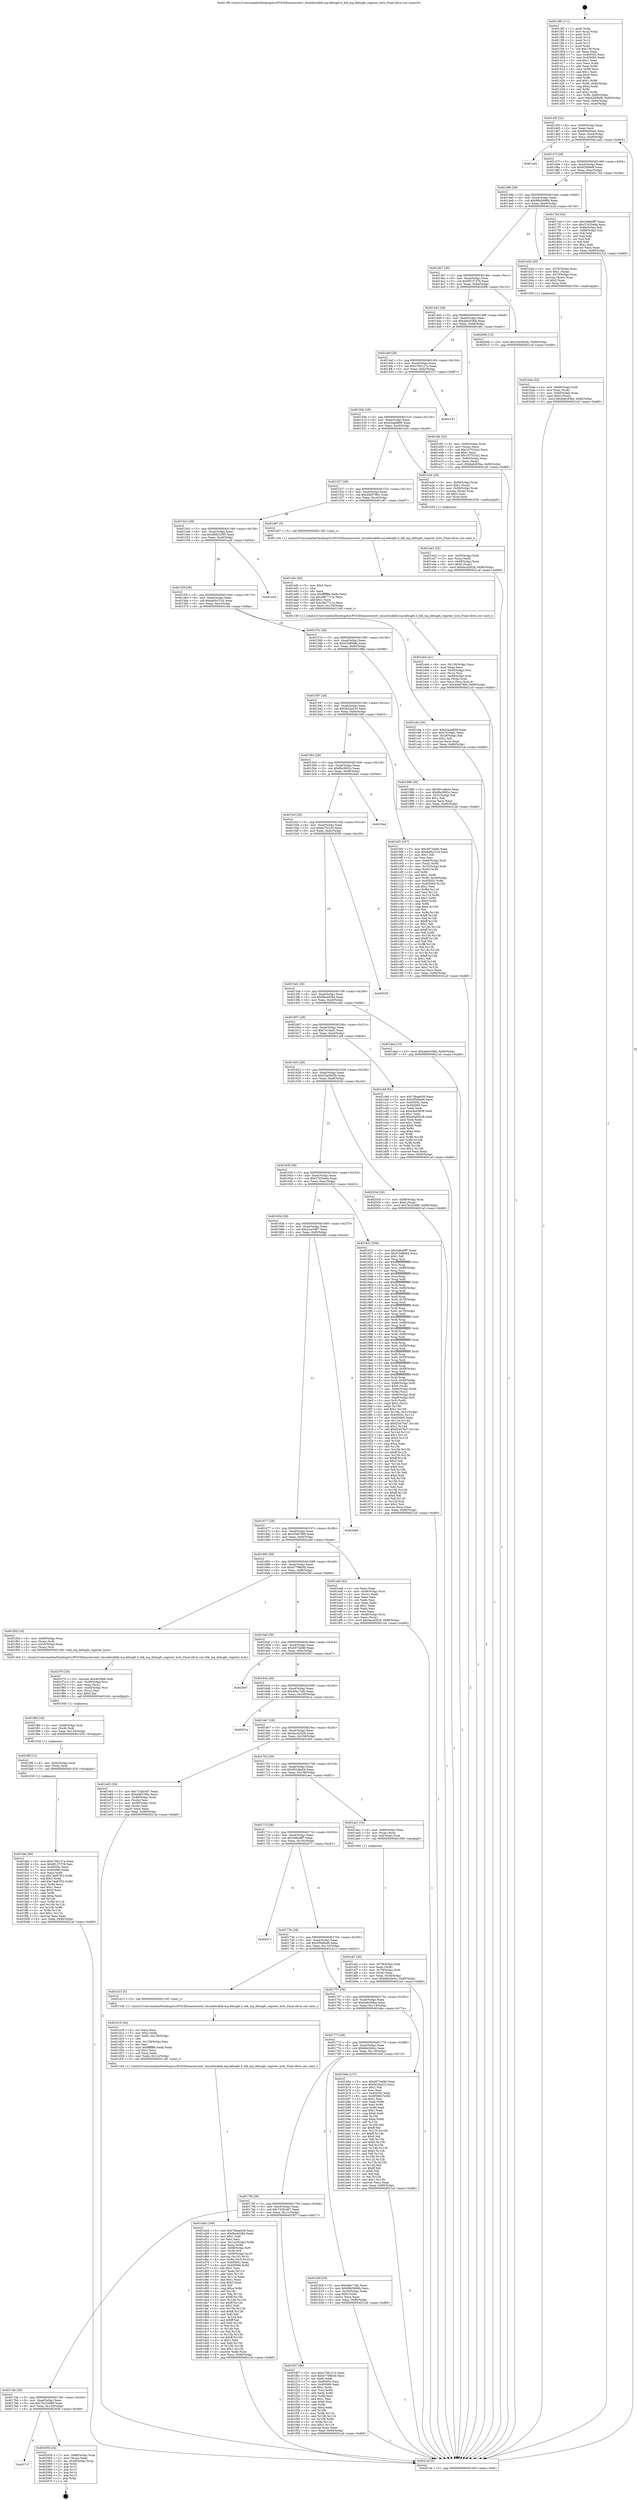 digraph "0x4013f0" {
  label = "0x4013f0 (/mnt/c/Users/mathe/Desktop/tcc/POCII/binaries/extr_linuxblockblk-mq-debugfs.h_blk_mq_debugfs_register_hctx_Final-ollvm.out::main(0))"
  labelloc = "t"
  node[shape=record]

  Entry [label="",width=0.3,height=0.3,shape=circle,fillcolor=black,style=filled]
  "0x40145f" [label="{
     0x40145f [32]\l
     | [instrs]\l
     &nbsp;&nbsp;0x40145f \<+6\>: mov -0x90(%rbp),%eax\l
     &nbsp;&nbsp;0x401465 \<+2\>: mov %eax,%ecx\l
     &nbsp;&nbsp;0x401467 \<+6\>: sub $0x806d5444,%ecx\l
     &nbsp;&nbsp;0x40146d \<+6\>: mov %eax,-0xa4(%rbp)\l
     &nbsp;&nbsp;0x401473 \<+6\>: mov %ecx,-0xa8(%rbp)\l
     &nbsp;&nbsp;0x401479 \<+6\>: je 0000000000401ad2 \<main+0x6e2\>\l
  }"]
  "0x401ad2" [label="{
     0x401ad2\l
  }", style=dashed]
  "0x40147f" [label="{
     0x40147f [28]\l
     | [instrs]\l
     &nbsp;&nbsp;0x40147f \<+5\>: jmp 0000000000401484 \<main+0x94\>\l
     &nbsp;&nbsp;0x401484 \<+6\>: mov -0xa4(%rbp),%eax\l
     &nbsp;&nbsp;0x40148a \<+5\>: sub $0x9200fef9,%eax\l
     &nbsp;&nbsp;0x40148f \<+6\>: mov %eax,-0xac(%rbp)\l
     &nbsp;&nbsp;0x401495 \<+6\>: je 00000000004017ed \<main+0x3fd\>\l
  }"]
  Exit [label="",width=0.3,height=0.3,shape=circle,fillcolor=black,style=filled,peripheries=2]
  "0x4017ed" [label="{
     0x4017ed [53]\l
     | [instrs]\l
     &nbsp;&nbsp;0x4017ed \<+5\>: mov $0x5d6e0ff7,%eax\l
     &nbsp;&nbsp;0x4017f2 \<+5\>: mov $0x37d35e8a,%ecx\l
     &nbsp;&nbsp;0x4017f7 \<+6\>: mov -0x8a(%rbp),%dl\l
     &nbsp;&nbsp;0x4017fd \<+7\>: mov -0x89(%rbp),%sil\l
     &nbsp;&nbsp;0x401804 \<+3\>: mov %dl,%dil\l
     &nbsp;&nbsp;0x401807 \<+3\>: and %sil,%dil\l
     &nbsp;&nbsp;0x40180a \<+3\>: xor %sil,%dl\l
     &nbsp;&nbsp;0x40180d \<+3\>: or %dl,%dil\l
     &nbsp;&nbsp;0x401810 \<+4\>: test $0x1,%dil\l
     &nbsp;&nbsp;0x401814 \<+3\>: cmovne %ecx,%eax\l
     &nbsp;&nbsp;0x401817 \<+6\>: mov %eax,-0x90(%rbp)\l
     &nbsp;&nbsp;0x40181d \<+5\>: jmp 00000000004021af \<main+0xdbf\>\l
  }"]
  "0x40149b" [label="{
     0x40149b [28]\l
     | [instrs]\l
     &nbsp;&nbsp;0x40149b \<+5\>: jmp 00000000004014a0 \<main+0xb0\>\l
     &nbsp;&nbsp;0x4014a0 \<+6\>: mov -0xa4(%rbp),%eax\l
     &nbsp;&nbsp;0x4014a6 \<+5\>: sub $0x98b5696b,%eax\l
     &nbsp;&nbsp;0x4014ab \<+6\>: mov %eax,-0xb0(%rbp)\l
     &nbsp;&nbsp;0x4014b1 \<+6\>: je 0000000000401b2d \<main+0x73d\>\l
  }"]
  "0x4021af" [label="{
     0x4021af [5]\l
     | [instrs]\l
     &nbsp;&nbsp;0x4021af \<+5\>: jmp 000000000040145f \<main+0x6f\>\l
  }"]
  "0x4013f0" [label="{
     0x4013f0 [111]\l
     | [instrs]\l
     &nbsp;&nbsp;0x4013f0 \<+1\>: push %rbp\l
     &nbsp;&nbsp;0x4013f1 \<+3\>: mov %rsp,%rbp\l
     &nbsp;&nbsp;0x4013f4 \<+2\>: push %r15\l
     &nbsp;&nbsp;0x4013f6 \<+2\>: push %r14\l
     &nbsp;&nbsp;0x4013f8 \<+2\>: push %r13\l
     &nbsp;&nbsp;0x4013fa \<+2\>: push %r12\l
     &nbsp;&nbsp;0x4013fc \<+1\>: push %rbx\l
     &nbsp;&nbsp;0x4013fd \<+7\>: sub $0x138,%rsp\l
     &nbsp;&nbsp;0x401404 \<+2\>: xor %eax,%eax\l
     &nbsp;&nbsp;0x401406 \<+7\>: mov 0x40505c,%ecx\l
     &nbsp;&nbsp;0x40140d \<+7\>: mov 0x405060,%edx\l
     &nbsp;&nbsp;0x401414 \<+3\>: sub $0x1,%eax\l
     &nbsp;&nbsp;0x401417 \<+3\>: mov %ecx,%r8d\l
     &nbsp;&nbsp;0x40141a \<+3\>: add %eax,%r8d\l
     &nbsp;&nbsp;0x40141d \<+4\>: imul %r8d,%ecx\l
     &nbsp;&nbsp;0x401421 \<+3\>: and $0x1,%ecx\l
     &nbsp;&nbsp;0x401424 \<+3\>: cmp $0x0,%ecx\l
     &nbsp;&nbsp;0x401427 \<+4\>: sete %r9b\l
     &nbsp;&nbsp;0x40142b \<+4\>: and $0x1,%r9b\l
     &nbsp;&nbsp;0x40142f \<+7\>: mov %r9b,-0x8a(%rbp)\l
     &nbsp;&nbsp;0x401436 \<+3\>: cmp $0xa,%edx\l
     &nbsp;&nbsp;0x401439 \<+4\>: setl %r9b\l
     &nbsp;&nbsp;0x40143d \<+4\>: and $0x1,%r9b\l
     &nbsp;&nbsp;0x401441 \<+7\>: mov %r9b,-0x89(%rbp)\l
     &nbsp;&nbsp;0x401448 \<+10\>: movl $0x9200fef9,-0x90(%rbp)\l
     &nbsp;&nbsp;0x401452 \<+6\>: mov %edi,-0x94(%rbp)\l
     &nbsp;&nbsp;0x401458 \<+7\>: mov %rsi,-0xa0(%rbp)\l
  }"]
  "0x4017c7" [label="{
     0x4017c7\l
  }", style=dashed]
  "0x401b2d" [label="{
     0x401b2d [29]\l
     | [instrs]\l
     &nbsp;&nbsp;0x401b2d \<+4\>: mov -0x70(%rbp),%rax\l
     &nbsp;&nbsp;0x401b31 \<+6\>: movl $0x1,(%rax)\l
     &nbsp;&nbsp;0x401b37 \<+4\>: mov -0x70(%rbp),%rax\l
     &nbsp;&nbsp;0x401b3b \<+3\>: movslq (%rax),%rax\l
     &nbsp;&nbsp;0x401b3e \<+4\>: shl $0x2,%rax\l
     &nbsp;&nbsp;0x401b42 \<+3\>: mov %rax,%rdi\l
     &nbsp;&nbsp;0x401b45 \<+5\>: call 0000000000401050 \<malloc@plt\>\l
     | [calls]\l
     &nbsp;&nbsp;0x401050 \{1\} (unknown)\l
  }"]
  "0x4014b7" [label="{
     0x4014b7 [28]\l
     | [instrs]\l
     &nbsp;&nbsp;0x4014b7 \<+5\>: jmp 00000000004014bc \<main+0xcc\>\l
     &nbsp;&nbsp;0x4014bc \<+6\>: mov -0xa4(%rbp),%eax\l
     &nbsp;&nbsp;0x4014c2 \<+5\>: sub $0x9f137378,%eax\l
     &nbsp;&nbsp;0x4014c7 \<+6\>: mov %eax,-0xb4(%rbp)\l
     &nbsp;&nbsp;0x4014cd \<+6\>: je 000000000040200b \<main+0xc1b\>\l
  }"]
  "0x402059" [label="{
     0x402059 [24]\l
     | [instrs]\l
     &nbsp;&nbsp;0x402059 \<+7\>: mov -0x88(%rbp),%rax\l
     &nbsp;&nbsp;0x402060 \<+2\>: mov (%rax),%eax\l
     &nbsp;&nbsp;0x402062 \<+4\>: lea -0x28(%rbp),%rsp\l
     &nbsp;&nbsp;0x402066 \<+1\>: pop %rbx\l
     &nbsp;&nbsp;0x402067 \<+2\>: pop %r12\l
     &nbsp;&nbsp;0x402069 \<+2\>: pop %r13\l
     &nbsp;&nbsp;0x40206b \<+2\>: pop %r14\l
     &nbsp;&nbsp;0x40206d \<+2\>: pop %r15\l
     &nbsp;&nbsp;0x40206f \<+1\>: pop %rbp\l
     &nbsp;&nbsp;0x402070 \<+1\>: ret\l
  }"]
  "0x40200b" [label="{
     0x40200b [15]\l
     | [instrs]\l
     &nbsp;&nbsp;0x40200b \<+10\>: movl $0x25a3003b,-0x90(%rbp)\l
     &nbsp;&nbsp;0x402015 \<+5\>: jmp 00000000004021af \<main+0xdbf\>\l
  }"]
  "0x4014d3" [label="{
     0x4014d3 [28]\l
     | [instrs]\l
     &nbsp;&nbsp;0x4014d3 \<+5\>: jmp 00000000004014d8 \<main+0xe8\>\l
     &nbsp;&nbsp;0x4014d8 \<+6\>: mov -0xa4(%rbp),%eax\l
     &nbsp;&nbsp;0x4014de \<+5\>: sub $0xab0c03b6,%eax\l
     &nbsp;&nbsp;0x4014e3 \<+6\>: mov %eax,-0xb8(%rbp)\l
     &nbsp;&nbsp;0x4014e9 \<+6\>: je 0000000000401dfc \<main+0xa0c\>\l
  }"]
  "0x401fab" [label="{
     0x401fab [96]\l
     | [instrs]\l
     &nbsp;&nbsp;0x401fab \<+5\>: mov $0xc70b127a,%eax\l
     &nbsp;&nbsp;0x401fb0 \<+5\>: mov $0x9f137378,%esi\l
     &nbsp;&nbsp;0x401fb5 \<+7\>: mov 0x40505c,%ecx\l
     &nbsp;&nbsp;0x401fbc \<+7\>: mov 0x405060,%edx\l
     &nbsp;&nbsp;0x401fc3 \<+3\>: mov %ecx,%r8d\l
     &nbsp;&nbsp;0x401fc6 \<+7\>: sub $0x74e87f22,%r8d\l
     &nbsp;&nbsp;0x401fcd \<+4\>: sub $0x1,%r8d\l
     &nbsp;&nbsp;0x401fd1 \<+7\>: add $0x74e87f22,%r8d\l
     &nbsp;&nbsp;0x401fd8 \<+4\>: imul %r8d,%ecx\l
     &nbsp;&nbsp;0x401fdc \<+3\>: and $0x1,%ecx\l
     &nbsp;&nbsp;0x401fdf \<+3\>: cmp $0x0,%ecx\l
     &nbsp;&nbsp;0x401fe2 \<+4\>: sete %r9b\l
     &nbsp;&nbsp;0x401fe6 \<+3\>: cmp $0xa,%edx\l
     &nbsp;&nbsp;0x401fe9 \<+4\>: setl %r10b\l
     &nbsp;&nbsp;0x401fed \<+3\>: mov %r9b,%r11b\l
     &nbsp;&nbsp;0x401ff0 \<+3\>: and %r10b,%r11b\l
     &nbsp;&nbsp;0x401ff3 \<+3\>: xor %r10b,%r9b\l
     &nbsp;&nbsp;0x401ff6 \<+3\>: or %r9b,%r11b\l
     &nbsp;&nbsp;0x401ff9 \<+4\>: test $0x1,%r11b\l
     &nbsp;&nbsp;0x401ffd \<+3\>: cmovne %esi,%eax\l
     &nbsp;&nbsp;0x402000 \<+6\>: mov %eax,-0x90(%rbp)\l
     &nbsp;&nbsp;0x402006 \<+5\>: jmp 00000000004021af \<main+0xdbf\>\l
  }"]
  "0x401dfc" [label="{
     0x401dfc [42]\l
     | [instrs]\l
     &nbsp;&nbsp;0x401dfc \<+4\>: mov -0x60(%rbp),%rax\l
     &nbsp;&nbsp;0x401e00 \<+2\>: mov (%rax),%ecx\l
     &nbsp;&nbsp;0x401e02 \<+6\>: sub $0x107533a2,%ecx\l
     &nbsp;&nbsp;0x401e08 \<+3\>: add $0x1,%ecx\l
     &nbsp;&nbsp;0x401e0b \<+6\>: add $0x107533a2,%ecx\l
     &nbsp;&nbsp;0x401e11 \<+4\>: mov -0x60(%rbp),%rax\l
     &nbsp;&nbsp;0x401e15 \<+2\>: mov %ecx,(%rax)\l
     &nbsp;&nbsp;0x401e17 \<+10\>: movl $0x6a6c93ba,-0x90(%rbp)\l
     &nbsp;&nbsp;0x401e21 \<+5\>: jmp 00000000004021af \<main+0xdbf\>\l
  }"]
  "0x4014ef" [label="{
     0x4014ef [28]\l
     | [instrs]\l
     &nbsp;&nbsp;0x4014ef \<+5\>: jmp 00000000004014f4 \<main+0x104\>\l
     &nbsp;&nbsp;0x4014f4 \<+6\>: mov -0xa4(%rbp),%eax\l
     &nbsp;&nbsp;0x4014fa \<+5\>: sub $0xc70b127a,%eax\l
     &nbsp;&nbsp;0x4014ff \<+6\>: mov %eax,-0xbc(%rbp)\l
     &nbsp;&nbsp;0x401505 \<+6\>: je 0000000000402157 \<main+0xd67\>\l
  }"]
  "0x401f9f" [label="{
     0x401f9f [12]\l
     | [instrs]\l
     &nbsp;&nbsp;0x401f9f \<+4\>: mov -0x50(%rbp),%rdi\l
     &nbsp;&nbsp;0x401fa3 \<+3\>: mov (%rdi),%rdi\l
     &nbsp;&nbsp;0x401fa6 \<+5\>: call 0000000000401030 \<free@plt\>\l
     | [calls]\l
     &nbsp;&nbsp;0x401030 \{1\} (unknown)\l
  }"]
  "0x402157" [label="{
     0x402157\l
  }", style=dashed]
  "0x40150b" [label="{
     0x40150b [28]\l
     | [instrs]\l
     &nbsp;&nbsp;0x40150b \<+5\>: jmp 0000000000401510 \<main+0x120\>\l
     &nbsp;&nbsp;0x401510 \<+6\>: mov -0xa4(%rbp),%eax\l
     &nbsp;&nbsp;0x401516 \<+5\>: sub $0xd2aad899,%eax\l
     &nbsp;&nbsp;0x40151b \<+6\>: mov %eax,-0xc0(%rbp)\l
     &nbsp;&nbsp;0x401521 \<+6\>: je 0000000000401e26 \<main+0xa36\>\l
  }"]
  "0x401f8d" [label="{
     0x401f8d [18]\l
     | [instrs]\l
     &nbsp;&nbsp;0x401f8d \<+4\>: mov -0x68(%rbp),%rdi\l
     &nbsp;&nbsp;0x401f91 \<+3\>: mov (%rdi),%rdi\l
     &nbsp;&nbsp;0x401f94 \<+6\>: mov %eax,-0x134(%rbp)\l
     &nbsp;&nbsp;0x401f9a \<+5\>: call 0000000000401030 \<free@plt\>\l
     | [calls]\l
     &nbsp;&nbsp;0x401030 \{1\} (unknown)\l
  }"]
  "0x401e26" [label="{
     0x401e26 [29]\l
     | [instrs]\l
     &nbsp;&nbsp;0x401e26 \<+4\>: mov -0x58(%rbp),%rax\l
     &nbsp;&nbsp;0x401e2a \<+6\>: movl $0x1,(%rax)\l
     &nbsp;&nbsp;0x401e30 \<+4\>: mov -0x58(%rbp),%rax\l
     &nbsp;&nbsp;0x401e34 \<+3\>: movslq (%rax),%rax\l
     &nbsp;&nbsp;0x401e37 \<+4\>: shl $0x2,%rax\l
     &nbsp;&nbsp;0x401e3b \<+3\>: mov %rax,%rdi\l
     &nbsp;&nbsp;0x401e3e \<+5\>: call 0000000000401050 \<malloc@plt\>\l
     | [calls]\l
     &nbsp;&nbsp;0x401050 \{1\} (unknown)\l
  }"]
  "0x401527" [label="{
     0x401527 [28]\l
     | [instrs]\l
     &nbsp;&nbsp;0x401527 \<+5\>: jmp 000000000040152c \<main+0x13c\>\l
     &nbsp;&nbsp;0x40152c \<+6\>: mov -0xa4(%rbp),%eax\l
     &nbsp;&nbsp;0x401532 \<+5\>: sub $0xd465786c,%eax\l
     &nbsp;&nbsp;0x401537 \<+6\>: mov %eax,-0xc4(%rbp)\l
     &nbsp;&nbsp;0x40153d \<+6\>: je 0000000000401e87 \<main+0xa97\>\l
  }"]
  "0x401f70" [label="{
     0x401f70 [29]\l
     | [instrs]\l
     &nbsp;&nbsp;0x401f70 \<+10\>: movabs $0x4030b6,%rdi\l
     &nbsp;&nbsp;0x401f7a \<+4\>: mov -0x40(%rbp),%rsi\l
     &nbsp;&nbsp;0x401f7e \<+2\>: mov %eax,(%rsi)\l
     &nbsp;&nbsp;0x401f80 \<+4\>: mov -0x40(%rbp),%rsi\l
     &nbsp;&nbsp;0x401f84 \<+2\>: mov (%rsi),%esi\l
     &nbsp;&nbsp;0x401f86 \<+2\>: mov $0x0,%al\l
     &nbsp;&nbsp;0x401f88 \<+5\>: call 0000000000401040 \<printf@plt\>\l
     | [calls]\l
     &nbsp;&nbsp;0x401040 \{1\} (unknown)\l
  }"]
  "0x401e87" [label="{
     0x401e87 [5]\l
     | [instrs]\l
     &nbsp;&nbsp;0x401e87 \<+5\>: call 0000000000401160 \<next_i\>\l
     | [calls]\l
     &nbsp;&nbsp;0x401160 \{1\} (/mnt/c/Users/mathe/Desktop/tcc/POCII/binaries/extr_linuxblockblk-mq-debugfs.h_blk_mq_debugfs_register_hctx_Final-ollvm.out::next_i)\l
  }"]
  "0x401543" [label="{
     0x401543 [28]\l
     | [instrs]\l
     &nbsp;&nbsp;0x401543 \<+5\>: jmp 0000000000401548 \<main+0x158\>\l
     &nbsp;&nbsp;0x401548 \<+6\>: mov -0xa4(%rbp),%eax\l
     &nbsp;&nbsp;0x40154e \<+5\>: sub $0xd8823295,%eax\l
     &nbsp;&nbsp;0x401553 \<+6\>: mov %eax,-0xc8(%rbp)\l
     &nbsp;&nbsp;0x401559 \<+6\>: je 0000000000401a2d \<main+0x63d\>\l
  }"]
  "0x4017ab" [label="{
     0x4017ab [28]\l
     | [instrs]\l
     &nbsp;&nbsp;0x4017ab \<+5\>: jmp 00000000004017b0 \<main+0x3c0\>\l
     &nbsp;&nbsp;0x4017b0 \<+6\>: mov -0xa4(%rbp),%eax\l
     &nbsp;&nbsp;0x4017b6 \<+5\>: sub $0x7bc25d89,%eax\l
     &nbsp;&nbsp;0x4017bb \<+6\>: mov %eax,-0x120(%rbp)\l
     &nbsp;&nbsp;0x4017c1 \<+6\>: je 0000000000402059 \<main+0xc69\>\l
  }"]
  "0x401a2d" [label="{
     0x401a2d\l
  }", style=dashed]
  "0x40155f" [label="{
     0x40155f [28]\l
     | [instrs]\l
     &nbsp;&nbsp;0x40155f \<+5\>: jmp 0000000000401564 \<main+0x174\>\l
     &nbsp;&nbsp;0x401564 \<+6\>: mov -0xa4(%rbp),%eax\l
     &nbsp;&nbsp;0x40156a \<+5\>: sub $0xda0b151d,%eax\l
     &nbsp;&nbsp;0x40156f \<+6\>: mov %eax,-0xcc(%rbp)\l
     &nbsp;&nbsp;0x401575 \<+6\>: je 0000000000401c9a \<main+0x8aa\>\l
  }"]
  "0x401f07" [label="{
     0x401f07 [86]\l
     | [instrs]\l
     &nbsp;&nbsp;0x401f07 \<+5\>: mov $0xc70b127a,%eax\l
     &nbsp;&nbsp;0x401f0c \<+5\>: mov $0x47798b5b,%ecx\l
     &nbsp;&nbsp;0x401f11 \<+2\>: xor %edx,%edx\l
     &nbsp;&nbsp;0x401f13 \<+7\>: mov 0x40505c,%esi\l
     &nbsp;&nbsp;0x401f1a \<+7\>: mov 0x405060,%edi\l
     &nbsp;&nbsp;0x401f21 \<+3\>: sub $0x1,%edx\l
     &nbsp;&nbsp;0x401f24 \<+3\>: mov %esi,%r8d\l
     &nbsp;&nbsp;0x401f27 \<+3\>: add %edx,%r8d\l
     &nbsp;&nbsp;0x401f2a \<+4\>: imul %r8d,%esi\l
     &nbsp;&nbsp;0x401f2e \<+3\>: and $0x1,%esi\l
     &nbsp;&nbsp;0x401f31 \<+3\>: cmp $0x0,%esi\l
     &nbsp;&nbsp;0x401f34 \<+4\>: sete %r9b\l
     &nbsp;&nbsp;0x401f38 \<+3\>: cmp $0xa,%edi\l
     &nbsp;&nbsp;0x401f3b \<+4\>: setl %r10b\l
     &nbsp;&nbsp;0x401f3f \<+3\>: mov %r9b,%r11b\l
     &nbsp;&nbsp;0x401f42 \<+3\>: and %r10b,%r11b\l
     &nbsp;&nbsp;0x401f45 \<+3\>: xor %r10b,%r9b\l
     &nbsp;&nbsp;0x401f48 \<+3\>: or %r9b,%r11b\l
     &nbsp;&nbsp;0x401f4b \<+4\>: test $0x1,%r11b\l
     &nbsp;&nbsp;0x401f4f \<+3\>: cmovne %ecx,%eax\l
     &nbsp;&nbsp;0x401f52 \<+6\>: mov %eax,-0x90(%rbp)\l
     &nbsp;&nbsp;0x401f58 \<+5\>: jmp 00000000004021af \<main+0xdbf\>\l
  }"]
  "0x401c9a" [label="{
     0x401c9a [30]\l
     | [instrs]\l
     &nbsp;&nbsp;0x401c9a \<+5\>: mov $0xd2aad899,%eax\l
     &nbsp;&nbsp;0x401c9f \<+5\>: mov $0x7e10ad1,%ecx\l
     &nbsp;&nbsp;0x401ca4 \<+3\>: mov -0x29(%rbp),%dl\l
     &nbsp;&nbsp;0x401ca7 \<+3\>: test $0x1,%dl\l
     &nbsp;&nbsp;0x401caa \<+3\>: cmovne %ecx,%eax\l
     &nbsp;&nbsp;0x401cad \<+6\>: mov %eax,-0x90(%rbp)\l
     &nbsp;&nbsp;0x401cb3 \<+5\>: jmp 00000000004021af \<main+0xdbf\>\l
  }"]
  "0x40157b" [label="{
     0x40157b [28]\l
     | [instrs]\l
     &nbsp;&nbsp;0x40157b \<+5\>: jmp 0000000000401580 \<main+0x190\>\l
     &nbsp;&nbsp;0x401580 \<+6\>: mov -0xa4(%rbp),%eax\l
     &nbsp;&nbsp;0x401586 \<+5\>: sub $0xf1b88084,%eax\l
     &nbsp;&nbsp;0x40158b \<+6\>: mov %eax,-0xd0(%rbp)\l
     &nbsp;&nbsp;0x401591 \<+6\>: je 0000000000401986 \<main+0x596\>\l
  }"]
  "0x401eb4" [label="{
     0x401eb4 [41]\l
     | [instrs]\l
     &nbsp;&nbsp;0x401eb4 \<+6\>: mov -0x130(%rbp),%ecx\l
     &nbsp;&nbsp;0x401eba \<+3\>: imul %eax,%ecx\l
     &nbsp;&nbsp;0x401ebd \<+4\>: mov -0x50(%rbp),%rsi\l
     &nbsp;&nbsp;0x401ec1 \<+3\>: mov (%rsi),%rsi\l
     &nbsp;&nbsp;0x401ec4 \<+4\>: mov -0x48(%rbp),%rdi\l
     &nbsp;&nbsp;0x401ec8 \<+3\>: movslq (%rdi),%rdi\l
     &nbsp;&nbsp;0x401ecb \<+3\>: mov %ecx,(%rsi,%rdi,4)\l
     &nbsp;&nbsp;0x401ece \<+10\>: movl $0x45e678f4,-0x90(%rbp)\l
     &nbsp;&nbsp;0x401ed8 \<+5\>: jmp 00000000004021af \<main+0xdbf\>\l
  }"]
  "0x401986" [label="{
     0x401986 [30]\l
     | [instrs]\l
     &nbsp;&nbsp;0x401986 \<+5\>: mov $0x591a8a54,%eax\l
     &nbsp;&nbsp;0x40198b \<+5\>: mov $0xf6a3802c,%ecx\l
     &nbsp;&nbsp;0x401990 \<+3\>: mov -0x31(%rbp),%dl\l
     &nbsp;&nbsp;0x401993 \<+3\>: test $0x1,%dl\l
     &nbsp;&nbsp;0x401996 \<+3\>: cmovne %ecx,%eax\l
     &nbsp;&nbsp;0x401999 \<+6\>: mov %eax,-0x90(%rbp)\l
     &nbsp;&nbsp;0x40199f \<+5\>: jmp 00000000004021af \<main+0xdbf\>\l
  }"]
  "0x401597" [label="{
     0x401597 [28]\l
     | [instrs]\l
     &nbsp;&nbsp;0x401597 \<+5\>: jmp 000000000040159c \<main+0x1ac\>\l
     &nbsp;&nbsp;0x40159c \<+6\>: mov -0xa4(%rbp),%eax\l
     &nbsp;&nbsp;0x4015a2 \<+5\>: sub $0xf432e433,%eax\l
     &nbsp;&nbsp;0x4015a7 \<+6\>: mov %eax,-0xd4(%rbp)\l
     &nbsp;&nbsp;0x4015ad \<+6\>: je 0000000000401bf3 \<main+0x803\>\l
  }"]
  "0x401e8c" [label="{
     0x401e8c [40]\l
     | [instrs]\l
     &nbsp;&nbsp;0x401e8c \<+5\>: mov $0x2,%ecx\l
     &nbsp;&nbsp;0x401e91 \<+1\>: cltd\l
     &nbsp;&nbsp;0x401e92 \<+2\>: idiv %ecx\l
     &nbsp;&nbsp;0x401e94 \<+6\>: imul $0xfffffffe,%edx,%ecx\l
     &nbsp;&nbsp;0x401e9a \<+6\>: sub $0x26b7711e,%ecx\l
     &nbsp;&nbsp;0x401ea0 \<+3\>: add $0x1,%ecx\l
     &nbsp;&nbsp;0x401ea3 \<+6\>: add $0x26b7711e,%ecx\l
     &nbsp;&nbsp;0x401ea9 \<+6\>: mov %ecx,-0x130(%rbp)\l
     &nbsp;&nbsp;0x401eaf \<+5\>: call 0000000000401160 \<next_i\>\l
     | [calls]\l
     &nbsp;&nbsp;0x401160 \{1\} (/mnt/c/Users/mathe/Desktop/tcc/POCII/binaries/extr_linuxblockblk-mq-debugfs.h_blk_mq_debugfs_register_hctx_Final-ollvm.out::next_i)\l
  }"]
  "0x401bf3" [label="{
     0x401bf3 [167]\l
     | [instrs]\l
     &nbsp;&nbsp;0x401bf3 \<+5\>: mov $0x4973af46,%eax\l
     &nbsp;&nbsp;0x401bf8 \<+5\>: mov $0xda0b151d,%ecx\l
     &nbsp;&nbsp;0x401bfd \<+2\>: mov $0x1,%dl\l
     &nbsp;&nbsp;0x401bff \<+2\>: xor %esi,%esi\l
     &nbsp;&nbsp;0x401c01 \<+4\>: mov -0x60(%rbp),%rdi\l
     &nbsp;&nbsp;0x401c05 \<+3\>: mov (%rdi),%r8d\l
     &nbsp;&nbsp;0x401c08 \<+4\>: mov -0x70(%rbp),%rdi\l
     &nbsp;&nbsp;0x401c0c \<+3\>: cmp (%rdi),%r8d\l
     &nbsp;&nbsp;0x401c0f \<+4\>: setl %r9b\l
     &nbsp;&nbsp;0x401c13 \<+4\>: and $0x1,%r9b\l
     &nbsp;&nbsp;0x401c17 \<+4\>: mov %r9b,-0x29(%rbp)\l
     &nbsp;&nbsp;0x401c1b \<+8\>: mov 0x40505c,%r8d\l
     &nbsp;&nbsp;0x401c23 \<+8\>: mov 0x405060,%r10d\l
     &nbsp;&nbsp;0x401c2b \<+3\>: sub $0x1,%esi\l
     &nbsp;&nbsp;0x401c2e \<+3\>: mov %r8d,%r11d\l
     &nbsp;&nbsp;0x401c31 \<+3\>: add %esi,%r11d\l
     &nbsp;&nbsp;0x401c34 \<+4\>: imul %r11d,%r8d\l
     &nbsp;&nbsp;0x401c38 \<+4\>: and $0x1,%r8d\l
     &nbsp;&nbsp;0x401c3c \<+4\>: cmp $0x0,%r8d\l
     &nbsp;&nbsp;0x401c40 \<+4\>: sete %r9b\l
     &nbsp;&nbsp;0x401c44 \<+4\>: cmp $0xa,%r10d\l
     &nbsp;&nbsp;0x401c48 \<+3\>: setl %bl\l
     &nbsp;&nbsp;0x401c4b \<+3\>: mov %r9b,%r14b\l
     &nbsp;&nbsp;0x401c4e \<+4\>: xor $0xff,%r14b\l
     &nbsp;&nbsp;0x401c52 \<+3\>: mov %bl,%r15b\l
     &nbsp;&nbsp;0x401c55 \<+4\>: xor $0xff,%r15b\l
     &nbsp;&nbsp;0x401c59 \<+3\>: xor $0x1,%dl\l
     &nbsp;&nbsp;0x401c5c \<+3\>: mov %r14b,%r12b\l
     &nbsp;&nbsp;0x401c5f \<+4\>: and $0xff,%r12b\l
     &nbsp;&nbsp;0x401c63 \<+3\>: and %dl,%r9b\l
     &nbsp;&nbsp;0x401c66 \<+3\>: mov %r15b,%r13b\l
     &nbsp;&nbsp;0x401c69 \<+4\>: and $0xff,%r13b\l
     &nbsp;&nbsp;0x401c6d \<+2\>: and %dl,%bl\l
     &nbsp;&nbsp;0x401c6f \<+3\>: or %r9b,%r12b\l
     &nbsp;&nbsp;0x401c72 \<+3\>: or %bl,%r13b\l
     &nbsp;&nbsp;0x401c75 \<+3\>: xor %r13b,%r12b\l
     &nbsp;&nbsp;0x401c78 \<+3\>: or %r15b,%r14b\l
     &nbsp;&nbsp;0x401c7b \<+4\>: xor $0xff,%r14b\l
     &nbsp;&nbsp;0x401c7f \<+3\>: or $0x1,%dl\l
     &nbsp;&nbsp;0x401c82 \<+3\>: and %dl,%r14b\l
     &nbsp;&nbsp;0x401c85 \<+3\>: or %r14b,%r12b\l
     &nbsp;&nbsp;0x401c88 \<+4\>: test $0x1,%r12b\l
     &nbsp;&nbsp;0x401c8c \<+3\>: cmovne %ecx,%eax\l
     &nbsp;&nbsp;0x401c8f \<+6\>: mov %eax,-0x90(%rbp)\l
     &nbsp;&nbsp;0x401c95 \<+5\>: jmp 00000000004021af \<main+0xdbf\>\l
  }"]
  "0x4015b3" [label="{
     0x4015b3 [28]\l
     | [instrs]\l
     &nbsp;&nbsp;0x4015b3 \<+5\>: jmp 00000000004015b8 \<main+0x1c8\>\l
     &nbsp;&nbsp;0x4015b8 \<+6\>: mov -0xa4(%rbp),%eax\l
     &nbsp;&nbsp;0x4015be \<+5\>: sub $0xf6a3802c,%eax\l
     &nbsp;&nbsp;0x4015c3 \<+6\>: mov %eax,-0xd8(%rbp)\l
     &nbsp;&nbsp;0x4015c9 \<+6\>: je 00000000004019a4 \<main+0x5b4\>\l
  }"]
  "0x401e43" [label="{
     0x401e43 [32]\l
     | [instrs]\l
     &nbsp;&nbsp;0x401e43 \<+4\>: mov -0x50(%rbp),%rdi\l
     &nbsp;&nbsp;0x401e47 \<+3\>: mov %rax,(%rdi)\l
     &nbsp;&nbsp;0x401e4a \<+4\>: mov -0x48(%rbp),%rax\l
     &nbsp;&nbsp;0x401e4e \<+6\>: movl $0x0,(%rax)\l
     &nbsp;&nbsp;0x401e54 \<+10\>: movl $0x4acd2628,-0x90(%rbp)\l
     &nbsp;&nbsp;0x401e5e \<+5\>: jmp 00000000004021af \<main+0xdbf\>\l
  }"]
  "0x4019a4" [label="{
     0x4019a4\l
  }", style=dashed]
  "0x4015cf" [label="{
     0x4015cf [28]\l
     | [instrs]\l
     &nbsp;&nbsp;0x4015cf \<+5\>: jmp 00000000004015d4 \<main+0x1e4\>\l
     &nbsp;&nbsp;0x4015d4 \<+6\>: mov -0xa4(%rbp),%eax\l
     &nbsp;&nbsp;0x4015da \<+5\>: sub $0xfa75c220,%eax\l
     &nbsp;&nbsp;0x4015df \<+6\>: mov %eax,-0xdc(%rbp)\l
     &nbsp;&nbsp;0x4015e5 \<+6\>: je 0000000000402029 \<main+0xc39\>\l
  }"]
  "0x401d44" [label="{
     0x401d44 [169]\l
     | [instrs]\l
     &nbsp;&nbsp;0x401d44 \<+5\>: mov $0x7dbaed36,%ecx\l
     &nbsp;&nbsp;0x401d49 \<+5\>: mov $0xfba4039d,%edx\l
     &nbsp;&nbsp;0x401d4e \<+3\>: mov $0x1,%dil\l
     &nbsp;&nbsp;0x401d51 \<+2\>: xor %esi,%esi\l
     &nbsp;&nbsp;0x401d53 \<+7\>: mov -0x12c(%rbp),%r8d\l
     &nbsp;&nbsp;0x401d5a \<+4\>: imul %eax,%r8d\l
     &nbsp;&nbsp;0x401d5e \<+4\>: mov -0x68(%rbp),%r9\l
     &nbsp;&nbsp;0x401d62 \<+3\>: mov (%r9),%r9\l
     &nbsp;&nbsp;0x401d65 \<+4\>: mov -0x60(%rbp),%r10\l
     &nbsp;&nbsp;0x401d69 \<+3\>: movslq (%r10),%r10\l
     &nbsp;&nbsp;0x401d6c \<+4\>: mov %r8d,(%r9,%r10,4)\l
     &nbsp;&nbsp;0x401d70 \<+7\>: mov 0x40505c,%eax\l
     &nbsp;&nbsp;0x401d77 \<+8\>: mov 0x405060,%r8d\l
     &nbsp;&nbsp;0x401d7f \<+3\>: sub $0x1,%esi\l
     &nbsp;&nbsp;0x401d82 \<+3\>: mov %eax,%r11d\l
     &nbsp;&nbsp;0x401d85 \<+3\>: add %esi,%r11d\l
     &nbsp;&nbsp;0x401d88 \<+4\>: imul %r11d,%eax\l
     &nbsp;&nbsp;0x401d8c \<+3\>: and $0x1,%eax\l
     &nbsp;&nbsp;0x401d8f \<+3\>: cmp $0x0,%eax\l
     &nbsp;&nbsp;0x401d92 \<+3\>: sete %bl\l
     &nbsp;&nbsp;0x401d95 \<+4\>: cmp $0xa,%r8d\l
     &nbsp;&nbsp;0x401d99 \<+4\>: setl %r14b\l
     &nbsp;&nbsp;0x401d9d \<+3\>: mov %bl,%r15b\l
     &nbsp;&nbsp;0x401da0 \<+4\>: xor $0xff,%r15b\l
     &nbsp;&nbsp;0x401da4 \<+3\>: mov %r14b,%r12b\l
     &nbsp;&nbsp;0x401da7 \<+4\>: xor $0xff,%r12b\l
     &nbsp;&nbsp;0x401dab \<+4\>: xor $0x1,%dil\l
     &nbsp;&nbsp;0x401daf \<+3\>: mov %r15b,%r13b\l
     &nbsp;&nbsp;0x401db2 \<+4\>: and $0xff,%r13b\l
     &nbsp;&nbsp;0x401db6 \<+3\>: and %dil,%bl\l
     &nbsp;&nbsp;0x401db9 \<+3\>: mov %r12b,%al\l
     &nbsp;&nbsp;0x401dbc \<+2\>: and $0xff,%al\l
     &nbsp;&nbsp;0x401dbe \<+3\>: and %dil,%r14b\l
     &nbsp;&nbsp;0x401dc1 \<+3\>: or %bl,%r13b\l
     &nbsp;&nbsp;0x401dc4 \<+3\>: or %r14b,%al\l
     &nbsp;&nbsp;0x401dc7 \<+3\>: xor %al,%r13b\l
     &nbsp;&nbsp;0x401dca \<+3\>: or %r12b,%r15b\l
     &nbsp;&nbsp;0x401dcd \<+4\>: xor $0xff,%r15b\l
     &nbsp;&nbsp;0x401dd1 \<+4\>: or $0x1,%dil\l
     &nbsp;&nbsp;0x401dd5 \<+3\>: and %dil,%r15b\l
     &nbsp;&nbsp;0x401dd8 \<+3\>: or %r15b,%r13b\l
     &nbsp;&nbsp;0x401ddb \<+4\>: test $0x1,%r13b\l
     &nbsp;&nbsp;0x401ddf \<+3\>: cmovne %edx,%ecx\l
     &nbsp;&nbsp;0x401de2 \<+6\>: mov %ecx,-0x90(%rbp)\l
     &nbsp;&nbsp;0x401de8 \<+5\>: jmp 00000000004021af \<main+0xdbf\>\l
  }"]
  "0x402029" [label="{
     0x402029\l
  }", style=dashed]
  "0x4015eb" [label="{
     0x4015eb [28]\l
     | [instrs]\l
     &nbsp;&nbsp;0x4015eb \<+5\>: jmp 00000000004015f0 \<main+0x200\>\l
     &nbsp;&nbsp;0x4015f0 \<+6\>: mov -0xa4(%rbp),%eax\l
     &nbsp;&nbsp;0x4015f6 \<+5\>: sub $0xfba4039d,%eax\l
     &nbsp;&nbsp;0x4015fb \<+6\>: mov %eax,-0xe0(%rbp)\l
     &nbsp;&nbsp;0x401601 \<+6\>: je 0000000000401ded \<main+0x9fd\>\l
  }"]
  "0x401d18" [label="{
     0x401d18 [44]\l
     | [instrs]\l
     &nbsp;&nbsp;0x401d18 \<+2\>: xor %ecx,%ecx\l
     &nbsp;&nbsp;0x401d1a \<+5\>: mov $0x2,%edx\l
     &nbsp;&nbsp;0x401d1f \<+6\>: mov %edx,-0x128(%rbp)\l
     &nbsp;&nbsp;0x401d25 \<+1\>: cltd\l
     &nbsp;&nbsp;0x401d26 \<+6\>: mov -0x128(%rbp),%esi\l
     &nbsp;&nbsp;0x401d2c \<+2\>: idiv %esi\l
     &nbsp;&nbsp;0x401d2e \<+6\>: imul $0xfffffffe,%edx,%edx\l
     &nbsp;&nbsp;0x401d34 \<+3\>: sub $0x1,%ecx\l
     &nbsp;&nbsp;0x401d37 \<+2\>: sub %ecx,%edx\l
     &nbsp;&nbsp;0x401d39 \<+6\>: mov %edx,-0x12c(%rbp)\l
     &nbsp;&nbsp;0x401d3f \<+5\>: call 0000000000401160 \<next_i\>\l
     | [calls]\l
     &nbsp;&nbsp;0x401160 \{1\} (/mnt/c/Users/mathe/Desktop/tcc/POCII/binaries/extr_linuxblockblk-mq-debugfs.h_blk_mq_debugfs_register_hctx_Final-ollvm.out::next_i)\l
  }"]
  "0x401ded" [label="{
     0x401ded [15]\l
     | [instrs]\l
     &nbsp;&nbsp;0x401ded \<+10\>: movl $0xab0c03b6,-0x90(%rbp)\l
     &nbsp;&nbsp;0x401df7 \<+5\>: jmp 00000000004021af \<main+0xdbf\>\l
  }"]
  "0x401607" [label="{
     0x401607 [28]\l
     | [instrs]\l
     &nbsp;&nbsp;0x401607 \<+5\>: jmp 000000000040160c \<main+0x21c\>\l
     &nbsp;&nbsp;0x40160c \<+6\>: mov -0xa4(%rbp),%eax\l
     &nbsp;&nbsp;0x401612 \<+5\>: sub $0x7e10ad1,%eax\l
     &nbsp;&nbsp;0x401617 \<+6\>: mov %eax,-0xe4(%rbp)\l
     &nbsp;&nbsp;0x40161d \<+6\>: je 0000000000401cb8 \<main+0x8c8\>\l
  }"]
  "0x401b4a" [label="{
     0x401b4a [32]\l
     | [instrs]\l
     &nbsp;&nbsp;0x401b4a \<+4\>: mov -0x68(%rbp),%rdi\l
     &nbsp;&nbsp;0x401b4e \<+3\>: mov %rax,(%rdi)\l
     &nbsp;&nbsp;0x401b51 \<+4\>: mov -0x60(%rbp),%rax\l
     &nbsp;&nbsp;0x401b55 \<+6\>: movl $0x0,(%rax)\l
     &nbsp;&nbsp;0x401b5b \<+10\>: movl $0x6a6c93ba,-0x90(%rbp)\l
     &nbsp;&nbsp;0x401b65 \<+5\>: jmp 00000000004021af \<main+0xdbf\>\l
  }"]
  "0x401cb8" [label="{
     0x401cb8 [91]\l
     | [instrs]\l
     &nbsp;&nbsp;0x401cb8 \<+5\>: mov $0x7dbaed36,%eax\l
     &nbsp;&nbsp;0x401cbd \<+5\>: mov $0x5f5d8a48,%ecx\l
     &nbsp;&nbsp;0x401cc2 \<+7\>: mov 0x40505c,%edx\l
     &nbsp;&nbsp;0x401cc9 \<+7\>: mov 0x405060,%esi\l
     &nbsp;&nbsp;0x401cd0 \<+2\>: mov %edx,%edi\l
     &nbsp;&nbsp;0x401cd2 \<+6\>: sub $0xe9a93638,%edi\l
     &nbsp;&nbsp;0x401cd8 \<+3\>: sub $0x1,%edi\l
     &nbsp;&nbsp;0x401cdb \<+6\>: add $0xe9a93638,%edi\l
     &nbsp;&nbsp;0x401ce1 \<+3\>: imul %edi,%edx\l
     &nbsp;&nbsp;0x401ce4 \<+3\>: and $0x1,%edx\l
     &nbsp;&nbsp;0x401ce7 \<+3\>: cmp $0x0,%edx\l
     &nbsp;&nbsp;0x401cea \<+4\>: sete %r8b\l
     &nbsp;&nbsp;0x401cee \<+3\>: cmp $0xa,%esi\l
     &nbsp;&nbsp;0x401cf1 \<+4\>: setl %r9b\l
     &nbsp;&nbsp;0x401cf5 \<+3\>: mov %r8b,%r10b\l
     &nbsp;&nbsp;0x401cf8 \<+3\>: and %r9b,%r10b\l
     &nbsp;&nbsp;0x401cfb \<+3\>: xor %r9b,%r8b\l
     &nbsp;&nbsp;0x401cfe \<+3\>: or %r8b,%r10b\l
     &nbsp;&nbsp;0x401d01 \<+4\>: test $0x1,%r10b\l
     &nbsp;&nbsp;0x401d05 \<+3\>: cmovne %ecx,%eax\l
     &nbsp;&nbsp;0x401d08 \<+6\>: mov %eax,-0x90(%rbp)\l
     &nbsp;&nbsp;0x401d0e \<+5\>: jmp 00000000004021af \<main+0xdbf\>\l
  }"]
  "0x401623" [label="{
     0x401623 [28]\l
     | [instrs]\l
     &nbsp;&nbsp;0x401623 \<+5\>: jmp 0000000000401628 \<main+0x238\>\l
     &nbsp;&nbsp;0x401628 \<+6\>: mov -0xa4(%rbp),%eax\l
     &nbsp;&nbsp;0x40162e \<+5\>: sub $0x25a3003b,%eax\l
     &nbsp;&nbsp;0x401633 \<+6\>: mov %eax,-0xe8(%rbp)\l
     &nbsp;&nbsp;0x401639 \<+6\>: je 000000000040203d \<main+0xc4d\>\l
  }"]
  "0x40178f" [label="{
     0x40178f [28]\l
     | [instrs]\l
     &nbsp;&nbsp;0x40178f \<+5\>: jmp 0000000000401794 \<main+0x3a4\>\l
     &nbsp;&nbsp;0x401794 \<+6\>: mov -0xa4(%rbp),%eax\l
     &nbsp;&nbsp;0x40179a \<+5\>: sub $0x7328c407,%eax\l
     &nbsp;&nbsp;0x40179f \<+6\>: mov %eax,-0x11c(%rbp)\l
     &nbsp;&nbsp;0x4017a5 \<+6\>: je 0000000000401f07 \<main+0xb17\>\l
  }"]
  "0x40203d" [label="{
     0x40203d [28]\l
     | [instrs]\l
     &nbsp;&nbsp;0x40203d \<+7\>: mov -0x88(%rbp),%rax\l
     &nbsp;&nbsp;0x402044 \<+6\>: movl $0x0,(%rax)\l
     &nbsp;&nbsp;0x40204a \<+10\>: movl $0x7bc25d89,-0x90(%rbp)\l
     &nbsp;&nbsp;0x402054 \<+5\>: jmp 00000000004021af \<main+0xdbf\>\l
  }"]
  "0x40163f" [label="{
     0x40163f [28]\l
     | [instrs]\l
     &nbsp;&nbsp;0x40163f \<+5\>: jmp 0000000000401644 \<main+0x254\>\l
     &nbsp;&nbsp;0x401644 \<+6\>: mov -0xa4(%rbp),%eax\l
     &nbsp;&nbsp;0x40164a \<+5\>: sub $0x37d35e8a,%eax\l
     &nbsp;&nbsp;0x40164f \<+6\>: mov %eax,-0xec(%rbp)\l
     &nbsp;&nbsp;0x401655 \<+6\>: je 0000000000401822 \<main+0x432\>\l
  }"]
  "0x401b0f" [label="{
     0x401b0f [30]\l
     | [instrs]\l
     &nbsp;&nbsp;0x401b0f \<+5\>: mov $0x49a17ef2,%eax\l
     &nbsp;&nbsp;0x401b14 \<+5\>: mov $0x98b5696b,%ecx\l
     &nbsp;&nbsp;0x401b19 \<+3\>: mov -0x30(%rbp),%edx\l
     &nbsp;&nbsp;0x401b1c \<+3\>: cmp $0x0,%edx\l
     &nbsp;&nbsp;0x401b1f \<+3\>: cmove %ecx,%eax\l
     &nbsp;&nbsp;0x401b22 \<+6\>: mov %eax,-0x90(%rbp)\l
     &nbsp;&nbsp;0x401b28 \<+5\>: jmp 00000000004021af \<main+0xdbf\>\l
  }"]
  "0x401822" [label="{
     0x401822 [356]\l
     | [instrs]\l
     &nbsp;&nbsp;0x401822 \<+5\>: mov $0x5d6e0ff7,%eax\l
     &nbsp;&nbsp;0x401827 \<+5\>: mov $0xf1b88084,%ecx\l
     &nbsp;&nbsp;0x40182c \<+2\>: mov $0x1,%dl\l
     &nbsp;&nbsp;0x40182e \<+3\>: mov %rsp,%rsi\l
     &nbsp;&nbsp;0x401831 \<+4\>: add $0xfffffffffffffff0,%rsi\l
     &nbsp;&nbsp;0x401835 \<+3\>: mov %rsi,%rsp\l
     &nbsp;&nbsp;0x401838 \<+7\>: mov %rsi,-0x88(%rbp)\l
     &nbsp;&nbsp;0x40183f \<+3\>: mov %rsp,%rsi\l
     &nbsp;&nbsp;0x401842 \<+4\>: add $0xfffffffffffffff0,%rsi\l
     &nbsp;&nbsp;0x401846 \<+3\>: mov %rsi,%rsp\l
     &nbsp;&nbsp;0x401849 \<+3\>: mov %rsp,%rdi\l
     &nbsp;&nbsp;0x40184c \<+4\>: add $0xfffffffffffffff0,%rdi\l
     &nbsp;&nbsp;0x401850 \<+3\>: mov %rdi,%rsp\l
     &nbsp;&nbsp;0x401853 \<+4\>: mov %rdi,-0x80(%rbp)\l
     &nbsp;&nbsp;0x401857 \<+3\>: mov %rsp,%rdi\l
     &nbsp;&nbsp;0x40185a \<+4\>: add $0xfffffffffffffff0,%rdi\l
     &nbsp;&nbsp;0x40185e \<+3\>: mov %rdi,%rsp\l
     &nbsp;&nbsp;0x401861 \<+4\>: mov %rdi,-0x78(%rbp)\l
     &nbsp;&nbsp;0x401865 \<+3\>: mov %rsp,%rdi\l
     &nbsp;&nbsp;0x401868 \<+4\>: add $0xfffffffffffffff0,%rdi\l
     &nbsp;&nbsp;0x40186c \<+3\>: mov %rdi,%rsp\l
     &nbsp;&nbsp;0x40186f \<+4\>: mov %rdi,-0x70(%rbp)\l
     &nbsp;&nbsp;0x401873 \<+3\>: mov %rsp,%rdi\l
     &nbsp;&nbsp;0x401876 \<+4\>: add $0xfffffffffffffff0,%rdi\l
     &nbsp;&nbsp;0x40187a \<+3\>: mov %rdi,%rsp\l
     &nbsp;&nbsp;0x40187d \<+4\>: mov %rdi,-0x68(%rbp)\l
     &nbsp;&nbsp;0x401881 \<+3\>: mov %rsp,%rdi\l
     &nbsp;&nbsp;0x401884 \<+4\>: add $0xfffffffffffffff0,%rdi\l
     &nbsp;&nbsp;0x401888 \<+3\>: mov %rdi,%rsp\l
     &nbsp;&nbsp;0x40188b \<+4\>: mov %rdi,-0x60(%rbp)\l
     &nbsp;&nbsp;0x40188f \<+3\>: mov %rsp,%rdi\l
     &nbsp;&nbsp;0x401892 \<+4\>: add $0xfffffffffffffff0,%rdi\l
     &nbsp;&nbsp;0x401896 \<+3\>: mov %rdi,%rsp\l
     &nbsp;&nbsp;0x401899 \<+4\>: mov %rdi,-0x58(%rbp)\l
     &nbsp;&nbsp;0x40189d \<+3\>: mov %rsp,%rdi\l
     &nbsp;&nbsp;0x4018a0 \<+4\>: add $0xfffffffffffffff0,%rdi\l
     &nbsp;&nbsp;0x4018a4 \<+3\>: mov %rdi,%rsp\l
     &nbsp;&nbsp;0x4018a7 \<+4\>: mov %rdi,-0x50(%rbp)\l
     &nbsp;&nbsp;0x4018ab \<+3\>: mov %rsp,%rdi\l
     &nbsp;&nbsp;0x4018ae \<+4\>: add $0xfffffffffffffff0,%rdi\l
     &nbsp;&nbsp;0x4018b2 \<+3\>: mov %rdi,%rsp\l
     &nbsp;&nbsp;0x4018b5 \<+4\>: mov %rdi,-0x48(%rbp)\l
     &nbsp;&nbsp;0x4018b9 \<+3\>: mov %rsp,%rdi\l
     &nbsp;&nbsp;0x4018bc \<+4\>: add $0xfffffffffffffff0,%rdi\l
     &nbsp;&nbsp;0x4018c0 \<+3\>: mov %rdi,%rsp\l
     &nbsp;&nbsp;0x4018c3 \<+4\>: mov %rdi,-0x40(%rbp)\l
     &nbsp;&nbsp;0x4018c7 \<+7\>: mov -0x88(%rbp),%rdi\l
     &nbsp;&nbsp;0x4018ce \<+6\>: movl $0x0,(%rdi)\l
     &nbsp;&nbsp;0x4018d4 \<+7\>: mov -0x94(%rbp),%r8d\l
     &nbsp;&nbsp;0x4018db \<+3\>: mov %r8d,(%rsi)\l
     &nbsp;&nbsp;0x4018de \<+4\>: mov -0x80(%rbp),%rdi\l
     &nbsp;&nbsp;0x4018e2 \<+7\>: mov -0xa0(%rbp),%r9\l
     &nbsp;&nbsp;0x4018e9 \<+3\>: mov %r9,(%rdi)\l
     &nbsp;&nbsp;0x4018ec \<+3\>: cmpl $0x2,(%rsi)\l
     &nbsp;&nbsp;0x4018ef \<+4\>: setne %r10b\l
     &nbsp;&nbsp;0x4018f3 \<+4\>: and $0x1,%r10b\l
     &nbsp;&nbsp;0x4018f7 \<+4\>: mov %r10b,-0x31(%rbp)\l
     &nbsp;&nbsp;0x4018fb \<+8\>: mov 0x40505c,%r11d\l
     &nbsp;&nbsp;0x401903 \<+7\>: mov 0x405060,%ebx\l
     &nbsp;&nbsp;0x40190a \<+3\>: mov %r11d,%r14d\l
     &nbsp;&nbsp;0x40190d \<+7\>: sub $0xf2447647,%r14d\l
     &nbsp;&nbsp;0x401914 \<+4\>: sub $0x1,%r14d\l
     &nbsp;&nbsp;0x401918 \<+7\>: add $0xf2447647,%r14d\l
     &nbsp;&nbsp;0x40191f \<+4\>: imul %r14d,%r11d\l
     &nbsp;&nbsp;0x401923 \<+4\>: and $0x1,%r11d\l
     &nbsp;&nbsp;0x401927 \<+4\>: cmp $0x0,%r11d\l
     &nbsp;&nbsp;0x40192b \<+4\>: sete %r10b\l
     &nbsp;&nbsp;0x40192f \<+3\>: cmp $0xa,%ebx\l
     &nbsp;&nbsp;0x401932 \<+4\>: setl %r15b\l
     &nbsp;&nbsp;0x401936 \<+3\>: mov %r10b,%r12b\l
     &nbsp;&nbsp;0x401939 \<+4\>: xor $0xff,%r12b\l
     &nbsp;&nbsp;0x40193d \<+3\>: mov %r15b,%r13b\l
     &nbsp;&nbsp;0x401940 \<+4\>: xor $0xff,%r13b\l
     &nbsp;&nbsp;0x401944 \<+3\>: xor $0x0,%dl\l
     &nbsp;&nbsp;0x401947 \<+3\>: mov %r12b,%sil\l
     &nbsp;&nbsp;0x40194a \<+4\>: and $0x0,%sil\l
     &nbsp;&nbsp;0x40194e \<+3\>: and %dl,%r10b\l
     &nbsp;&nbsp;0x401951 \<+3\>: mov %r13b,%dil\l
     &nbsp;&nbsp;0x401954 \<+4\>: and $0x0,%dil\l
     &nbsp;&nbsp;0x401958 \<+3\>: and %dl,%r15b\l
     &nbsp;&nbsp;0x40195b \<+3\>: or %r10b,%sil\l
     &nbsp;&nbsp;0x40195e \<+3\>: or %r15b,%dil\l
     &nbsp;&nbsp;0x401961 \<+3\>: xor %dil,%sil\l
     &nbsp;&nbsp;0x401964 \<+3\>: or %r13b,%r12b\l
     &nbsp;&nbsp;0x401967 \<+4\>: xor $0xff,%r12b\l
     &nbsp;&nbsp;0x40196b \<+3\>: or $0x0,%dl\l
     &nbsp;&nbsp;0x40196e \<+3\>: and %dl,%r12b\l
     &nbsp;&nbsp;0x401971 \<+3\>: or %r12b,%sil\l
     &nbsp;&nbsp;0x401974 \<+4\>: test $0x1,%sil\l
     &nbsp;&nbsp;0x401978 \<+3\>: cmovne %ecx,%eax\l
     &nbsp;&nbsp;0x40197b \<+6\>: mov %eax,-0x90(%rbp)\l
     &nbsp;&nbsp;0x401981 \<+5\>: jmp 00000000004021af \<main+0xdbf\>\l
  }"]
  "0x40165b" [label="{
     0x40165b [28]\l
     | [instrs]\l
     &nbsp;&nbsp;0x40165b \<+5\>: jmp 0000000000401660 \<main+0x270\>\l
     &nbsp;&nbsp;0x401660 \<+6\>: mov -0xa4(%rbp),%eax\l
     &nbsp;&nbsp;0x401666 \<+5\>: sub $0x41ac59f7,%eax\l
     &nbsp;&nbsp;0x40166b \<+6\>: mov %eax,-0xf0(%rbp)\l
     &nbsp;&nbsp;0x401671 \<+6\>: je 00000000004020b6 \<main+0xcc6\>\l
  }"]
  "0x401773" [label="{
     0x401773 [28]\l
     | [instrs]\l
     &nbsp;&nbsp;0x401773 \<+5\>: jmp 0000000000401778 \<main+0x388\>\l
     &nbsp;&nbsp;0x401778 \<+6\>: mov -0xa4(%rbp),%eax\l
     &nbsp;&nbsp;0x40177e \<+5\>: sub $0x6eb2b0cc,%eax\l
     &nbsp;&nbsp;0x401783 \<+6\>: mov %eax,-0x118(%rbp)\l
     &nbsp;&nbsp;0x401789 \<+6\>: je 0000000000401b0f \<main+0x71f\>\l
  }"]
  "0x401b6a" [label="{
     0x401b6a [137]\l
     | [instrs]\l
     &nbsp;&nbsp;0x401b6a \<+5\>: mov $0x4973af46,%eax\l
     &nbsp;&nbsp;0x401b6f \<+5\>: mov $0xf432e433,%ecx\l
     &nbsp;&nbsp;0x401b74 \<+2\>: mov $0x1,%dl\l
     &nbsp;&nbsp;0x401b76 \<+2\>: xor %esi,%esi\l
     &nbsp;&nbsp;0x401b78 \<+7\>: mov 0x40505c,%edi\l
     &nbsp;&nbsp;0x401b7f \<+8\>: mov 0x405060,%r8d\l
     &nbsp;&nbsp;0x401b87 \<+3\>: sub $0x1,%esi\l
     &nbsp;&nbsp;0x401b8a \<+3\>: mov %edi,%r9d\l
     &nbsp;&nbsp;0x401b8d \<+3\>: add %esi,%r9d\l
     &nbsp;&nbsp;0x401b90 \<+4\>: imul %r9d,%edi\l
     &nbsp;&nbsp;0x401b94 \<+3\>: and $0x1,%edi\l
     &nbsp;&nbsp;0x401b97 \<+3\>: cmp $0x0,%edi\l
     &nbsp;&nbsp;0x401b9a \<+4\>: sete %r10b\l
     &nbsp;&nbsp;0x401b9e \<+4\>: cmp $0xa,%r8d\l
     &nbsp;&nbsp;0x401ba2 \<+4\>: setl %r11b\l
     &nbsp;&nbsp;0x401ba6 \<+3\>: mov %r10b,%bl\l
     &nbsp;&nbsp;0x401ba9 \<+3\>: xor $0xff,%bl\l
     &nbsp;&nbsp;0x401bac \<+3\>: mov %r11b,%r14b\l
     &nbsp;&nbsp;0x401baf \<+4\>: xor $0xff,%r14b\l
     &nbsp;&nbsp;0x401bb3 \<+3\>: xor $0x0,%dl\l
     &nbsp;&nbsp;0x401bb6 \<+3\>: mov %bl,%r15b\l
     &nbsp;&nbsp;0x401bb9 \<+4\>: and $0x0,%r15b\l
     &nbsp;&nbsp;0x401bbd \<+3\>: and %dl,%r10b\l
     &nbsp;&nbsp;0x401bc0 \<+3\>: mov %r14b,%r12b\l
     &nbsp;&nbsp;0x401bc3 \<+4\>: and $0x0,%r12b\l
     &nbsp;&nbsp;0x401bc7 \<+3\>: and %dl,%r11b\l
     &nbsp;&nbsp;0x401bca \<+3\>: or %r10b,%r15b\l
     &nbsp;&nbsp;0x401bcd \<+3\>: or %r11b,%r12b\l
     &nbsp;&nbsp;0x401bd0 \<+3\>: xor %r12b,%r15b\l
     &nbsp;&nbsp;0x401bd3 \<+3\>: or %r14b,%bl\l
     &nbsp;&nbsp;0x401bd6 \<+3\>: xor $0xff,%bl\l
     &nbsp;&nbsp;0x401bd9 \<+3\>: or $0x0,%dl\l
     &nbsp;&nbsp;0x401bdc \<+2\>: and %dl,%bl\l
     &nbsp;&nbsp;0x401bde \<+3\>: or %bl,%r15b\l
     &nbsp;&nbsp;0x401be1 \<+4\>: test $0x1,%r15b\l
     &nbsp;&nbsp;0x401be5 \<+3\>: cmovne %ecx,%eax\l
     &nbsp;&nbsp;0x401be8 \<+6\>: mov %eax,-0x90(%rbp)\l
     &nbsp;&nbsp;0x401bee \<+5\>: jmp 00000000004021af \<main+0xdbf\>\l
  }"]
  "0x4020b6" [label="{
     0x4020b6\l
  }", style=dashed]
  "0x401677" [label="{
     0x401677 [28]\l
     | [instrs]\l
     &nbsp;&nbsp;0x401677 \<+5\>: jmp 000000000040167c \<main+0x28c\>\l
     &nbsp;&nbsp;0x40167c \<+6\>: mov -0xa4(%rbp),%eax\l
     &nbsp;&nbsp;0x401682 \<+5\>: sub $0x45e678f4,%eax\l
     &nbsp;&nbsp;0x401687 \<+6\>: mov %eax,-0xf4(%rbp)\l
     &nbsp;&nbsp;0x40168d \<+6\>: je 0000000000401edd \<main+0xaed\>\l
  }"]
  "0x401757" [label="{
     0x401757 [28]\l
     | [instrs]\l
     &nbsp;&nbsp;0x401757 \<+5\>: jmp 000000000040175c \<main+0x36c\>\l
     &nbsp;&nbsp;0x40175c \<+6\>: mov -0xa4(%rbp),%eax\l
     &nbsp;&nbsp;0x401762 \<+5\>: sub $0x6a6c93ba,%eax\l
     &nbsp;&nbsp;0x401767 \<+6\>: mov %eax,-0x114(%rbp)\l
     &nbsp;&nbsp;0x40176d \<+6\>: je 0000000000401b6a \<main+0x77a\>\l
  }"]
  "0x401edd" [label="{
     0x401edd [42]\l
     | [instrs]\l
     &nbsp;&nbsp;0x401edd \<+2\>: xor %eax,%eax\l
     &nbsp;&nbsp;0x401edf \<+4\>: mov -0x48(%rbp),%rcx\l
     &nbsp;&nbsp;0x401ee3 \<+2\>: mov (%rcx),%edx\l
     &nbsp;&nbsp;0x401ee5 \<+2\>: mov %eax,%esi\l
     &nbsp;&nbsp;0x401ee7 \<+2\>: sub %edx,%esi\l
     &nbsp;&nbsp;0x401ee9 \<+2\>: mov %eax,%edx\l
     &nbsp;&nbsp;0x401eeb \<+3\>: sub $0x1,%edx\l
     &nbsp;&nbsp;0x401eee \<+2\>: add %edx,%esi\l
     &nbsp;&nbsp;0x401ef0 \<+2\>: sub %esi,%eax\l
     &nbsp;&nbsp;0x401ef2 \<+4\>: mov -0x48(%rbp),%rcx\l
     &nbsp;&nbsp;0x401ef6 \<+2\>: mov %eax,(%rcx)\l
     &nbsp;&nbsp;0x401ef8 \<+10\>: movl $0x4acd2628,-0x90(%rbp)\l
     &nbsp;&nbsp;0x401f02 \<+5\>: jmp 00000000004021af \<main+0xdbf\>\l
  }"]
  "0x401693" [label="{
     0x401693 [28]\l
     | [instrs]\l
     &nbsp;&nbsp;0x401693 \<+5\>: jmp 0000000000401698 \<main+0x2a8\>\l
     &nbsp;&nbsp;0x401698 \<+6\>: mov -0xa4(%rbp),%eax\l
     &nbsp;&nbsp;0x40169e \<+5\>: sub $0x47798b5b,%eax\l
     &nbsp;&nbsp;0x4016a3 \<+6\>: mov %eax,-0xf8(%rbp)\l
     &nbsp;&nbsp;0x4016a9 \<+6\>: je 0000000000401f5d \<main+0xb6d\>\l
  }"]
  "0x401d13" [label="{
     0x401d13 [5]\l
     | [instrs]\l
     &nbsp;&nbsp;0x401d13 \<+5\>: call 0000000000401160 \<next_i\>\l
     | [calls]\l
     &nbsp;&nbsp;0x401160 \{1\} (/mnt/c/Users/mathe/Desktop/tcc/POCII/binaries/extr_linuxblockblk-mq-debugfs.h_blk_mq_debugfs_register_hctx_Final-ollvm.out::next_i)\l
  }"]
  "0x401f5d" [label="{
     0x401f5d [19]\l
     | [instrs]\l
     &nbsp;&nbsp;0x401f5d \<+4\>: mov -0x68(%rbp),%rax\l
     &nbsp;&nbsp;0x401f61 \<+3\>: mov (%rax),%rdi\l
     &nbsp;&nbsp;0x401f64 \<+4\>: mov -0x50(%rbp),%rax\l
     &nbsp;&nbsp;0x401f68 \<+3\>: mov (%rax),%rsi\l
     &nbsp;&nbsp;0x401f6b \<+5\>: call 00000000004013e0 \<blk_mq_debugfs_register_hctx\>\l
     | [calls]\l
     &nbsp;&nbsp;0x4013e0 \{1\} (/mnt/c/Users/mathe/Desktop/tcc/POCII/binaries/extr_linuxblockblk-mq-debugfs.h_blk_mq_debugfs_register_hctx_Final-ollvm.out::blk_mq_debugfs_register_hctx)\l
  }"]
  "0x4016af" [label="{
     0x4016af [28]\l
     | [instrs]\l
     &nbsp;&nbsp;0x4016af \<+5\>: jmp 00000000004016b4 \<main+0x2c4\>\l
     &nbsp;&nbsp;0x4016b4 \<+6\>: mov -0xa4(%rbp),%eax\l
     &nbsp;&nbsp;0x4016ba \<+5\>: sub $0x4973af46,%eax\l
     &nbsp;&nbsp;0x4016bf \<+6\>: mov %eax,-0xfc(%rbp)\l
     &nbsp;&nbsp;0x4016c5 \<+6\>: je 00000000004020d7 \<main+0xce7\>\l
  }"]
  "0x40173b" [label="{
     0x40173b [28]\l
     | [instrs]\l
     &nbsp;&nbsp;0x40173b \<+5\>: jmp 0000000000401740 \<main+0x350\>\l
     &nbsp;&nbsp;0x401740 \<+6\>: mov -0xa4(%rbp),%eax\l
     &nbsp;&nbsp;0x401746 \<+5\>: sub $0x5f5d8a48,%eax\l
     &nbsp;&nbsp;0x40174b \<+6\>: mov %eax,-0x110(%rbp)\l
     &nbsp;&nbsp;0x401751 \<+6\>: je 0000000000401d13 \<main+0x923\>\l
  }"]
  "0x4020d7" [label="{
     0x4020d7\l
  }", style=dashed]
  "0x4016cb" [label="{
     0x4016cb [28]\l
     | [instrs]\l
     &nbsp;&nbsp;0x4016cb \<+5\>: jmp 00000000004016d0 \<main+0x2e0\>\l
     &nbsp;&nbsp;0x4016d0 \<+6\>: mov -0xa4(%rbp),%eax\l
     &nbsp;&nbsp;0x4016d6 \<+5\>: sub $0x49a17ef2,%eax\l
     &nbsp;&nbsp;0x4016db \<+6\>: mov %eax,-0x100(%rbp)\l
     &nbsp;&nbsp;0x4016e1 \<+6\>: je 000000000040201a \<main+0xc2a\>\l
  }"]
  "0x402071" [label="{
     0x402071\l
  }", style=dashed]
  "0x40201a" [label="{
     0x40201a\l
  }", style=dashed]
  "0x4016e7" [label="{
     0x4016e7 [28]\l
     | [instrs]\l
     &nbsp;&nbsp;0x4016e7 \<+5\>: jmp 00000000004016ec \<main+0x2fc\>\l
     &nbsp;&nbsp;0x4016ec \<+6\>: mov -0xa4(%rbp),%eax\l
     &nbsp;&nbsp;0x4016f2 \<+5\>: sub $0x4acd2628,%eax\l
     &nbsp;&nbsp;0x4016f7 \<+6\>: mov %eax,-0x104(%rbp)\l
     &nbsp;&nbsp;0x4016fd \<+6\>: je 0000000000401e63 \<main+0xa73\>\l
  }"]
  "0x401af1" [label="{
     0x401af1 [30]\l
     | [instrs]\l
     &nbsp;&nbsp;0x401af1 \<+4\>: mov -0x78(%rbp),%rdi\l
     &nbsp;&nbsp;0x401af5 \<+2\>: mov %eax,(%rdi)\l
     &nbsp;&nbsp;0x401af7 \<+4\>: mov -0x78(%rbp),%rdi\l
     &nbsp;&nbsp;0x401afb \<+2\>: mov (%rdi),%eax\l
     &nbsp;&nbsp;0x401afd \<+3\>: mov %eax,-0x30(%rbp)\l
     &nbsp;&nbsp;0x401b00 \<+10\>: movl $0x6eb2b0cc,-0x90(%rbp)\l
     &nbsp;&nbsp;0x401b0a \<+5\>: jmp 00000000004021af \<main+0xdbf\>\l
  }"]
  "0x401e63" [label="{
     0x401e63 [36]\l
     | [instrs]\l
     &nbsp;&nbsp;0x401e63 \<+5\>: mov $0x7328c407,%eax\l
     &nbsp;&nbsp;0x401e68 \<+5\>: mov $0xd465786c,%ecx\l
     &nbsp;&nbsp;0x401e6d \<+4\>: mov -0x48(%rbp),%rdx\l
     &nbsp;&nbsp;0x401e71 \<+2\>: mov (%rdx),%esi\l
     &nbsp;&nbsp;0x401e73 \<+4\>: mov -0x58(%rbp),%rdx\l
     &nbsp;&nbsp;0x401e77 \<+2\>: cmp (%rdx),%esi\l
     &nbsp;&nbsp;0x401e79 \<+3\>: cmovl %ecx,%eax\l
     &nbsp;&nbsp;0x401e7c \<+6\>: mov %eax,-0x90(%rbp)\l
     &nbsp;&nbsp;0x401e82 \<+5\>: jmp 00000000004021af \<main+0xdbf\>\l
  }"]
  "0x401703" [label="{
     0x401703 [28]\l
     | [instrs]\l
     &nbsp;&nbsp;0x401703 \<+5\>: jmp 0000000000401708 \<main+0x318\>\l
     &nbsp;&nbsp;0x401708 \<+6\>: mov -0xa4(%rbp),%eax\l
     &nbsp;&nbsp;0x40170e \<+5\>: sub $0x591a8a54,%eax\l
     &nbsp;&nbsp;0x401713 \<+6\>: mov %eax,-0x108(%rbp)\l
     &nbsp;&nbsp;0x401719 \<+6\>: je 0000000000401ae1 \<main+0x6f1\>\l
  }"]
  "0x40171f" [label="{
     0x40171f [28]\l
     | [instrs]\l
     &nbsp;&nbsp;0x40171f \<+5\>: jmp 0000000000401724 \<main+0x334\>\l
     &nbsp;&nbsp;0x401724 \<+6\>: mov -0xa4(%rbp),%eax\l
     &nbsp;&nbsp;0x40172a \<+5\>: sub $0x5d6e0ff7,%eax\l
     &nbsp;&nbsp;0x40172f \<+6\>: mov %eax,-0x10c(%rbp)\l
     &nbsp;&nbsp;0x401735 \<+6\>: je 0000000000402071 \<main+0xc81\>\l
  }"]
  "0x401ae1" [label="{
     0x401ae1 [16]\l
     | [instrs]\l
     &nbsp;&nbsp;0x401ae1 \<+4\>: mov -0x80(%rbp),%rax\l
     &nbsp;&nbsp;0x401ae5 \<+3\>: mov (%rax),%rax\l
     &nbsp;&nbsp;0x401ae8 \<+4\>: mov 0x8(%rax),%rdi\l
     &nbsp;&nbsp;0x401aec \<+5\>: call 0000000000401060 \<atoi@plt\>\l
     | [calls]\l
     &nbsp;&nbsp;0x401060 \{1\} (unknown)\l
  }"]
  Entry -> "0x4013f0" [label=" 1"]
  "0x40145f" -> "0x401ad2" [label=" 0"]
  "0x40145f" -> "0x40147f" [label=" 26"]
  "0x402059" -> Exit [label=" 1"]
  "0x40147f" -> "0x4017ed" [label=" 1"]
  "0x40147f" -> "0x40149b" [label=" 25"]
  "0x4017ed" -> "0x4021af" [label=" 1"]
  "0x4013f0" -> "0x40145f" [label=" 1"]
  "0x4021af" -> "0x40145f" [label=" 25"]
  "0x4017ab" -> "0x4017c7" [label=" 0"]
  "0x40149b" -> "0x401b2d" [label=" 1"]
  "0x40149b" -> "0x4014b7" [label=" 24"]
  "0x4017ab" -> "0x402059" [label=" 1"]
  "0x4014b7" -> "0x40200b" [label=" 1"]
  "0x4014b7" -> "0x4014d3" [label=" 23"]
  "0x40203d" -> "0x4021af" [label=" 1"]
  "0x4014d3" -> "0x401dfc" [label=" 1"]
  "0x4014d3" -> "0x4014ef" [label=" 22"]
  "0x40200b" -> "0x4021af" [label=" 1"]
  "0x4014ef" -> "0x402157" [label=" 0"]
  "0x4014ef" -> "0x40150b" [label=" 22"]
  "0x401fab" -> "0x4021af" [label=" 1"]
  "0x40150b" -> "0x401e26" [label=" 1"]
  "0x40150b" -> "0x401527" [label=" 21"]
  "0x401f9f" -> "0x401fab" [label=" 1"]
  "0x401527" -> "0x401e87" [label=" 1"]
  "0x401527" -> "0x401543" [label=" 20"]
  "0x401f8d" -> "0x401f9f" [label=" 1"]
  "0x401543" -> "0x401a2d" [label=" 0"]
  "0x401543" -> "0x40155f" [label=" 20"]
  "0x401f70" -> "0x401f8d" [label=" 1"]
  "0x40155f" -> "0x401c9a" [label=" 2"]
  "0x40155f" -> "0x40157b" [label=" 18"]
  "0x401f5d" -> "0x401f70" [label=" 1"]
  "0x40157b" -> "0x401986" [label=" 1"]
  "0x40157b" -> "0x401597" [label=" 17"]
  "0x40178f" -> "0x4017ab" [label=" 1"]
  "0x401597" -> "0x401bf3" [label=" 2"]
  "0x401597" -> "0x4015b3" [label=" 15"]
  "0x40178f" -> "0x401f07" [label=" 1"]
  "0x4015b3" -> "0x4019a4" [label=" 0"]
  "0x4015b3" -> "0x4015cf" [label=" 15"]
  "0x401f07" -> "0x4021af" [label=" 1"]
  "0x4015cf" -> "0x402029" [label=" 0"]
  "0x4015cf" -> "0x4015eb" [label=" 15"]
  "0x401edd" -> "0x4021af" [label=" 1"]
  "0x4015eb" -> "0x401ded" [label=" 1"]
  "0x4015eb" -> "0x401607" [label=" 14"]
  "0x401eb4" -> "0x4021af" [label=" 1"]
  "0x401607" -> "0x401cb8" [label=" 1"]
  "0x401607" -> "0x401623" [label=" 13"]
  "0x401e8c" -> "0x401eb4" [label=" 1"]
  "0x401623" -> "0x40203d" [label=" 1"]
  "0x401623" -> "0x40163f" [label=" 12"]
  "0x401e87" -> "0x401e8c" [label=" 1"]
  "0x40163f" -> "0x401822" [label=" 1"]
  "0x40163f" -> "0x40165b" [label=" 11"]
  "0x401e63" -> "0x4021af" [label=" 2"]
  "0x401822" -> "0x4021af" [label=" 1"]
  "0x401986" -> "0x4021af" [label=" 1"]
  "0x401e26" -> "0x401e43" [label=" 1"]
  "0x40165b" -> "0x4020b6" [label=" 0"]
  "0x40165b" -> "0x401677" [label=" 11"]
  "0x401dfc" -> "0x4021af" [label=" 1"]
  "0x401677" -> "0x401edd" [label=" 1"]
  "0x401677" -> "0x401693" [label=" 10"]
  "0x401d44" -> "0x4021af" [label=" 1"]
  "0x401693" -> "0x401f5d" [label=" 1"]
  "0x401693" -> "0x4016af" [label=" 9"]
  "0x401d18" -> "0x401d44" [label=" 1"]
  "0x4016af" -> "0x4020d7" [label=" 0"]
  "0x4016af" -> "0x4016cb" [label=" 9"]
  "0x401cb8" -> "0x4021af" [label=" 1"]
  "0x4016cb" -> "0x40201a" [label=" 0"]
  "0x4016cb" -> "0x4016e7" [label=" 9"]
  "0x401c9a" -> "0x4021af" [label=" 2"]
  "0x4016e7" -> "0x401e63" [label=" 2"]
  "0x4016e7" -> "0x401703" [label=" 7"]
  "0x401b6a" -> "0x4021af" [label=" 2"]
  "0x401703" -> "0x401ae1" [label=" 1"]
  "0x401703" -> "0x40171f" [label=" 6"]
  "0x401ae1" -> "0x401af1" [label=" 1"]
  "0x401af1" -> "0x4021af" [label=" 1"]
  "0x401bf3" -> "0x4021af" [label=" 2"]
  "0x40171f" -> "0x402071" [label=" 0"]
  "0x40171f" -> "0x40173b" [label=" 6"]
  "0x401d13" -> "0x401d18" [label=" 1"]
  "0x40173b" -> "0x401d13" [label=" 1"]
  "0x40173b" -> "0x401757" [label=" 5"]
  "0x401ded" -> "0x4021af" [label=" 1"]
  "0x401757" -> "0x401b6a" [label=" 2"]
  "0x401757" -> "0x401773" [label=" 3"]
  "0x401e43" -> "0x4021af" [label=" 1"]
  "0x401773" -> "0x401b0f" [label=" 1"]
  "0x401773" -> "0x40178f" [label=" 2"]
  "0x401b0f" -> "0x4021af" [label=" 1"]
  "0x401b2d" -> "0x401b4a" [label=" 1"]
  "0x401b4a" -> "0x4021af" [label=" 1"]
}

